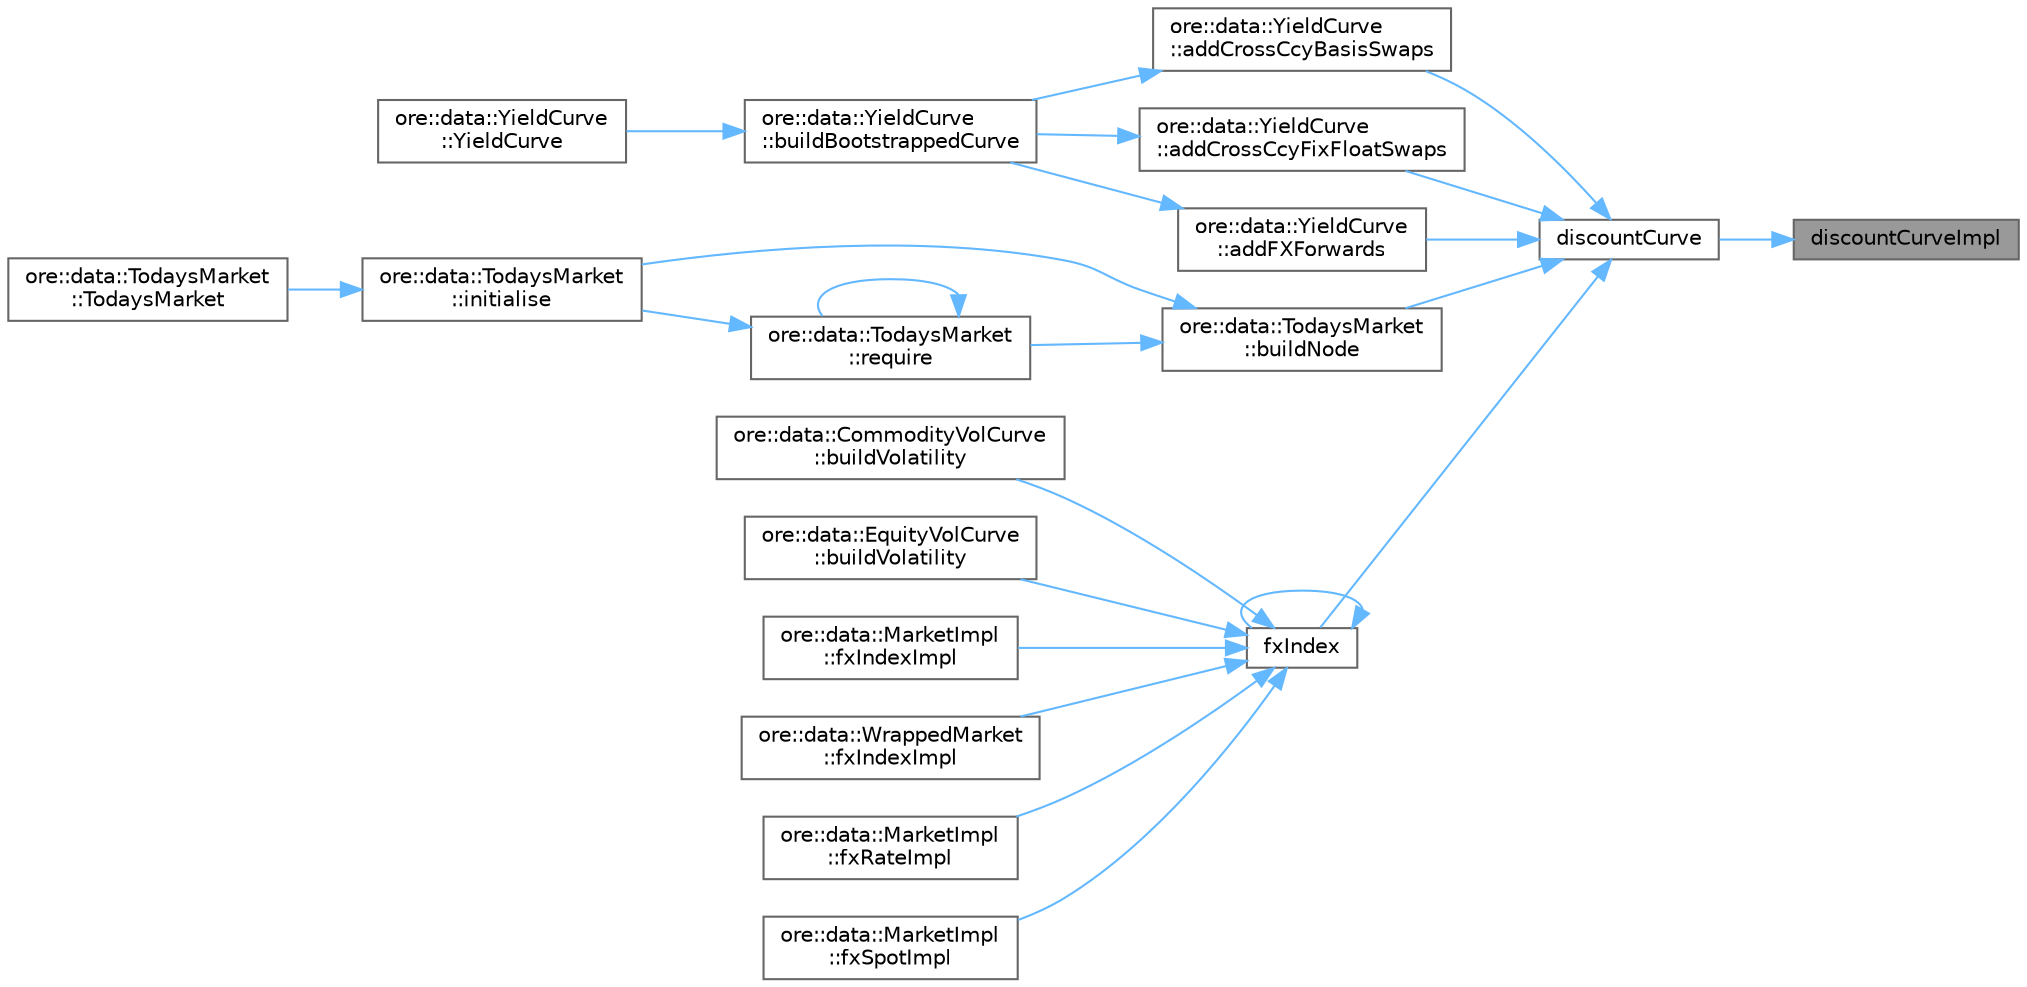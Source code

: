 digraph "discountCurveImpl"
{
 // INTERACTIVE_SVG=YES
 // LATEX_PDF_SIZE
  bgcolor="transparent";
  edge [fontname=Helvetica,fontsize=10,labelfontname=Helvetica,labelfontsize=10];
  node [fontname=Helvetica,fontsize=10,shape=box,height=0.2,width=0.4];
  rankdir="RL";
  Node1 [label="discountCurveImpl",height=0.2,width=0.4,color="gray40", fillcolor="grey60", style="filled", fontcolor="black",tooltip=" "];
  Node1 -> Node2 [dir="back",color="steelblue1",style="solid"];
  Node2 [label="discountCurve",height=0.2,width=0.4,color="grey40", fillcolor="white", style="filled",URL="$classore_1_1data_1_1_market.html#aff00023d0e25ad7c0bf29e8cc97f9e00",tooltip=" "];
  Node2 -> Node3 [dir="back",color="steelblue1",style="solid"];
  Node3 [label="ore::data::YieldCurve\l::addCrossCcyBasisSwaps",height=0.2,width=0.4,color="grey40", fillcolor="white", style="filled",URL="$classore_1_1data_1_1_yield_curve.html#a144402dc9af3256e07e366dec4387093",tooltip=" "];
  Node3 -> Node4 [dir="back",color="steelblue1",style="solid"];
  Node4 [label="ore::data::YieldCurve\l::buildBootstrappedCurve",height=0.2,width=0.4,color="grey40", fillcolor="white", style="filled",URL="$classore_1_1data_1_1_yield_curve.html#a9926d222ab68411efb749aa1e6cbd0b1",tooltip=" "];
  Node4 -> Node5 [dir="back",color="steelblue1",style="solid"];
  Node5 [label="ore::data::YieldCurve\l::YieldCurve",height=0.2,width=0.4,color="grey40", fillcolor="white", style="filled",URL="$classore_1_1data_1_1_yield_curve.html#a59d4997751f3007ffe3c18b56f2fa207",tooltip="Constructor."];
  Node2 -> Node6 [dir="back",color="steelblue1",style="solid"];
  Node6 [label="ore::data::YieldCurve\l::addCrossCcyFixFloatSwaps",height=0.2,width=0.4,color="grey40", fillcolor="white", style="filled",URL="$classore_1_1data_1_1_yield_curve.html#ad620a7e038d28c4c068292c5efa5331f",tooltip=" "];
  Node6 -> Node4 [dir="back",color="steelblue1",style="solid"];
  Node2 -> Node7 [dir="back",color="steelblue1",style="solid"];
  Node7 [label="ore::data::YieldCurve\l::addFXForwards",height=0.2,width=0.4,color="grey40", fillcolor="white", style="filled",URL="$classore_1_1data_1_1_yield_curve.html#aac721f65b4bb569372bd3b4c86169011",tooltip=" "];
  Node7 -> Node4 [dir="back",color="steelblue1",style="solid"];
  Node2 -> Node8 [dir="back",color="steelblue1",style="solid"];
  Node8 [label="ore::data::TodaysMarket\l::buildNode",height=0.2,width=0.4,color="grey40", fillcolor="white", style="filled",URL="$classore_1_1data_1_1_todays_market.html#ae947670c7306fd552e37a0f140984721",tooltip=" "];
  Node8 -> Node9 [dir="back",color="steelblue1",style="solid"];
  Node9 [label="ore::data::TodaysMarket\l::initialise",height=0.2,width=0.4,color="grey40", fillcolor="white", style="filled",URL="$classore_1_1data_1_1_todays_market.html#a0816e5ec53019bee5353fea5fc006eb1",tooltip=" "];
  Node9 -> Node10 [dir="back",color="steelblue1",style="solid"];
  Node10 [label="ore::data::TodaysMarket\l::TodaysMarket",height=0.2,width=0.4,color="grey40", fillcolor="white", style="filled",URL="$classore_1_1data_1_1_todays_market.html#ad79acb672b27bd7258f228494d94cb32",tooltip="Constructor taking pointers and allowing for a lazy build of the market objects."];
  Node8 -> Node11 [dir="back",color="steelblue1",style="solid"];
  Node11 [label="ore::data::TodaysMarket\l::require",height=0.2,width=0.4,color="grey40", fillcolor="white", style="filled",URL="$classore_1_1data_1_1_todays_market.html#a36416143258c4e4c30bb46935cef9408",tooltip=" "];
  Node11 -> Node9 [dir="back",color="steelblue1",style="solid"];
  Node11 -> Node11 [dir="back",color="steelblue1",style="solid"];
  Node2 -> Node12 [dir="back",color="steelblue1",style="solid"];
  Node12 [label="fxIndex",height=0.2,width=0.4,color="grey40", fillcolor="white", style="filled",URL="$classore_1_1data_1_1_market.html#a8d884a61027d5434d524779453a5b918",tooltip=" "];
  Node12 -> Node13 [dir="back",color="steelblue1",style="solid"];
  Node13 [label="ore::data::CommodityVolCurve\l::buildVolatility",height=0.2,width=0.4,color="grey40", fillcolor="white", style="filled",URL="$classore_1_1data_1_1_commodity_vol_curve.html#a965effd768a291db2382b3b484ddba31",tooltip="Build a volatility surface as a proxy from another volatility surface."];
  Node12 -> Node14 [dir="back",color="steelblue1",style="solid"];
  Node14 [label="ore::data::EquityVolCurve\l::buildVolatility",height=0.2,width=0.4,color="grey40", fillcolor="white", style="filled",URL="$classore_1_1data_1_1_equity_vol_curve.html#a9e2adae2ac097879c015400d00d3b282",tooltip="Build a volatility surface as a proxy from another volatility surface."];
  Node12 -> Node12 [dir="back",color="steelblue1",style="solid"];
  Node12 -> Node15 [dir="back",color="steelblue1",style="solid"];
  Node15 [label="ore::data::MarketImpl\l::fxIndexImpl",height=0.2,width=0.4,color="grey40", fillcolor="white", style="filled",URL="$classore_1_1data_1_1_market_impl.html#a78775af5754336e57ae363f4cbb43315",tooltip="FX."];
  Node12 -> Node16 [dir="back",color="steelblue1",style="solid"];
  Node16 [label="ore::data::WrappedMarket\l::fxIndexImpl",height=0.2,width=0.4,color="grey40", fillcolor="white", style="filled",URL="$classore_1_1data_1_1_wrapped_market.html#a78775af5754336e57ae363f4cbb43315",tooltip=" "];
  Node12 -> Node17 [dir="back",color="steelblue1",style="solid"];
  Node17 [label="ore::data::MarketImpl\l::fxRateImpl",height=0.2,width=0.4,color="grey40", fillcolor="white", style="filled",URL="$classore_1_1data_1_1_market_impl.html#aaaa8bd6429c01a971334f6b7cc24bdb0",tooltip=" "];
  Node12 -> Node18 [dir="back",color="steelblue1",style="solid"];
  Node18 [label="ore::data::MarketImpl\l::fxSpotImpl",height=0.2,width=0.4,color="grey40", fillcolor="white", style="filled",URL="$classore_1_1data_1_1_market_impl.html#a509be6c04b926b4c867b45e402fed19a",tooltip=" "];
}
